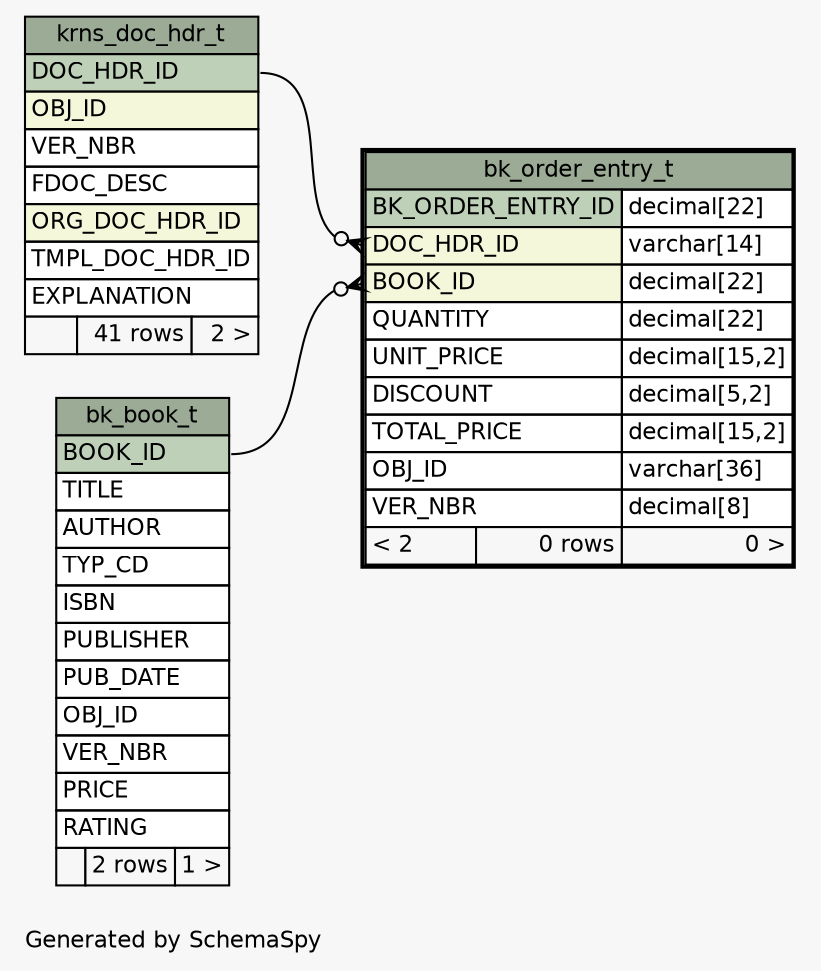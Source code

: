 // dot 2.28.0 on Mac OS X 10.7.2
// SchemaSpy rev 590
digraph "oneDegreeRelationshipsDiagram" {
  graph [
    rankdir="RL"
    bgcolor="#f7f7f7"
    label="\nGenerated by SchemaSpy"
    labeljust="l"
    nodesep="0.18"
    ranksep="0.46"
    fontname="Helvetica"
    fontsize="11"
  ];
  node [
    fontname="Helvetica"
    fontsize="11"
    shape="plaintext"
  ];
  edge [
    arrowsize="0.8"
  ];
  "bk_order_entry_t":"BOOK_ID":w -> "bk_book_t":"BOOK_ID":e [arrowhead=none dir=back arrowtail=crowodot];
  "bk_order_entry_t":"DOC_HDR_ID":w -> "krns_doc_hdr_t":"DOC_HDR_ID":e [arrowhead=none dir=back arrowtail=crowodot];
  "bk_book_t" [
    label=<
    <TABLE BORDER="0" CELLBORDER="1" CELLSPACING="0" BGCOLOR="#ffffff">
      <TR><TD COLSPAN="3" BGCOLOR="#9bab96" ALIGN="CENTER">bk_book_t</TD></TR>
      <TR><TD PORT="BOOK_ID" COLSPAN="3" BGCOLOR="#bed1b8" ALIGN="LEFT">BOOK_ID</TD></TR>
      <TR><TD PORT="TITLE" COLSPAN="3" ALIGN="LEFT">TITLE</TD></TR>
      <TR><TD PORT="AUTHOR" COLSPAN="3" ALIGN="LEFT">AUTHOR</TD></TR>
      <TR><TD PORT="TYP_CD" COLSPAN="3" ALIGN="LEFT">TYP_CD</TD></TR>
      <TR><TD PORT="ISBN" COLSPAN="3" ALIGN="LEFT">ISBN</TD></TR>
      <TR><TD PORT="PUBLISHER" COLSPAN="3" ALIGN="LEFT">PUBLISHER</TD></TR>
      <TR><TD PORT="PUB_DATE" COLSPAN="3" ALIGN="LEFT">PUB_DATE</TD></TR>
      <TR><TD PORT="OBJ_ID" COLSPAN="3" ALIGN="LEFT">OBJ_ID</TD></TR>
      <TR><TD PORT="VER_NBR" COLSPAN="3" ALIGN="LEFT">VER_NBR</TD></TR>
      <TR><TD PORT="PRICE" COLSPAN="3" ALIGN="LEFT">PRICE</TD></TR>
      <TR><TD PORT="RATING" COLSPAN="3" ALIGN="LEFT">RATING</TD></TR>
      <TR><TD ALIGN="LEFT" BGCOLOR="#f7f7f7">  </TD><TD ALIGN="RIGHT" BGCOLOR="#f7f7f7">2 rows</TD><TD ALIGN="RIGHT" BGCOLOR="#f7f7f7">1 &gt;</TD></TR>
    </TABLE>>
    URL="bk_book_t.html"
    tooltip="bk_book_t"
  ];
  "bk_order_entry_t" [
    label=<
    <TABLE BORDER="2" CELLBORDER="1" CELLSPACING="0" BGCOLOR="#ffffff">
      <TR><TD COLSPAN="3" BGCOLOR="#9bab96" ALIGN="CENTER">bk_order_entry_t</TD></TR>
      <TR><TD PORT="BK_ORDER_ENTRY_ID" COLSPAN="2" BGCOLOR="#bed1b8" ALIGN="LEFT">BK_ORDER_ENTRY_ID</TD><TD PORT="BK_ORDER_ENTRY_ID.type" ALIGN="LEFT">decimal[22]</TD></TR>
      <TR><TD PORT="DOC_HDR_ID" COLSPAN="2" BGCOLOR="#f4f7da" ALIGN="LEFT">DOC_HDR_ID</TD><TD PORT="DOC_HDR_ID.type" ALIGN="LEFT">varchar[14]</TD></TR>
      <TR><TD PORT="BOOK_ID" COLSPAN="2" BGCOLOR="#f4f7da" ALIGN="LEFT">BOOK_ID</TD><TD PORT="BOOK_ID.type" ALIGN="LEFT">decimal[22]</TD></TR>
      <TR><TD PORT="QUANTITY" COLSPAN="2" ALIGN="LEFT">QUANTITY</TD><TD PORT="QUANTITY.type" ALIGN="LEFT">decimal[22]</TD></TR>
      <TR><TD PORT="UNIT_PRICE" COLSPAN="2" ALIGN="LEFT">UNIT_PRICE</TD><TD PORT="UNIT_PRICE.type" ALIGN="LEFT">decimal[15,2]</TD></TR>
      <TR><TD PORT="DISCOUNT" COLSPAN="2" ALIGN="LEFT">DISCOUNT</TD><TD PORT="DISCOUNT.type" ALIGN="LEFT">decimal[5,2]</TD></TR>
      <TR><TD PORT="TOTAL_PRICE" COLSPAN="2" ALIGN="LEFT">TOTAL_PRICE</TD><TD PORT="TOTAL_PRICE.type" ALIGN="LEFT">decimal[15,2]</TD></TR>
      <TR><TD PORT="OBJ_ID" COLSPAN="2" ALIGN="LEFT">OBJ_ID</TD><TD PORT="OBJ_ID.type" ALIGN="LEFT">varchar[36]</TD></TR>
      <TR><TD PORT="VER_NBR" COLSPAN="2" ALIGN="LEFT">VER_NBR</TD><TD PORT="VER_NBR.type" ALIGN="LEFT">decimal[8]</TD></TR>
      <TR><TD ALIGN="LEFT" BGCOLOR="#f7f7f7">&lt; 2</TD><TD ALIGN="RIGHT" BGCOLOR="#f7f7f7">0 rows</TD><TD ALIGN="RIGHT" BGCOLOR="#f7f7f7">0 &gt;</TD></TR>
    </TABLE>>
    URL="bk_order_entry_t.html"
    tooltip="bk_order_entry_t"
  ];
  "krns_doc_hdr_t" [
    label=<
    <TABLE BORDER="0" CELLBORDER="1" CELLSPACING="0" BGCOLOR="#ffffff">
      <TR><TD COLSPAN="3" BGCOLOR="#9bab96" ALIGN="CENTER">krns_doc_hdr_t</TD></TR>
      <TR><TD PORT="DOC_HDR_ID" COLSPAN="3" BGCOLOR="#bed1b8" ALIGN="LEFT">DOC_HDR_ID</TD></TR>
      <TR><TD PORT="OBJ_ID" COLSPAN="3" BGCOLOR="#f4f7da" ALIGN="LEFT">OBJ_ID</TD></TR>
      <TR><TD PORT="VER_NBR" COLSPAN="3" ALIGN="LEFT">VER_NBR</TD></TR>
      <TR><TD PORT="FDOC_DESC" COLSPAN="3" ALIGN="LEFT">FDOC_DESC</TD></TR>
      <TR><TD PORT="ORG_DOC_HDR_ID" COLSPAN="3" BGCOLOR="#f4f7da" ALIGN="LEFT">ORG_DOC_HDR_ID</TD></TR>
      <TR><TD PORT="TMPL_DOC_HDR_ID" COLSPAN="3" ALIGN="LEFT">TMPL_DOC_HDR_ID</TD></TR>
      <TR><TD PORT="EXPLANATION" COLSPAN="3" ALIGN="LEFT">EXPLANATION</TD></TR>
      <TR><TD ALIGN="LEFT" BGCOLOR="#f7f7f7">  </TD><TD ALIGN="RIGHT" BGCOLOR="#f7f7f7">41 rows</TD><TD ALIGN="RIGHT" BGCOLOR="#f7f7f7">2 &gt;</TD></TR>
    </TABLE>>
    URL="krns_doc_hdr_t.html"
    tooltip="krns_doc_hdr_t"
  ];
}
